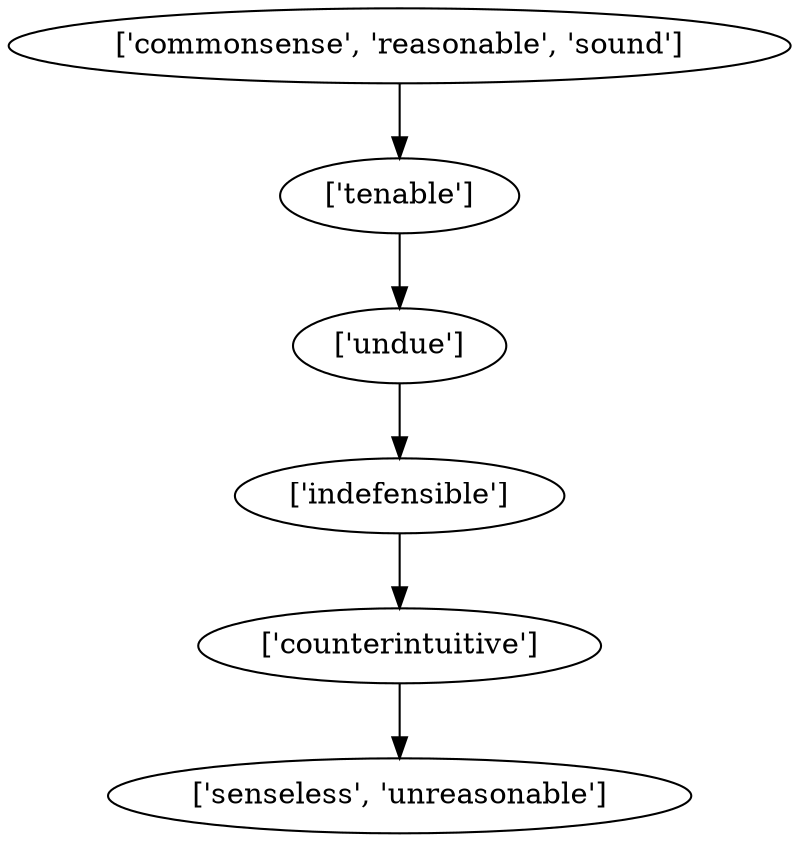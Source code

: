 strict digraph  {
	"['tenable']" -> "['undue']";
	"['undue']" -> "['indefensible']";
	"['indefensible']" -> "['counterintuitive']";
	"['commonsense', 'reasonable', 'sound']" -> "['tenable']";
	"['counterintuitive']" -> "['senseless', 'unreasonable']";
}
